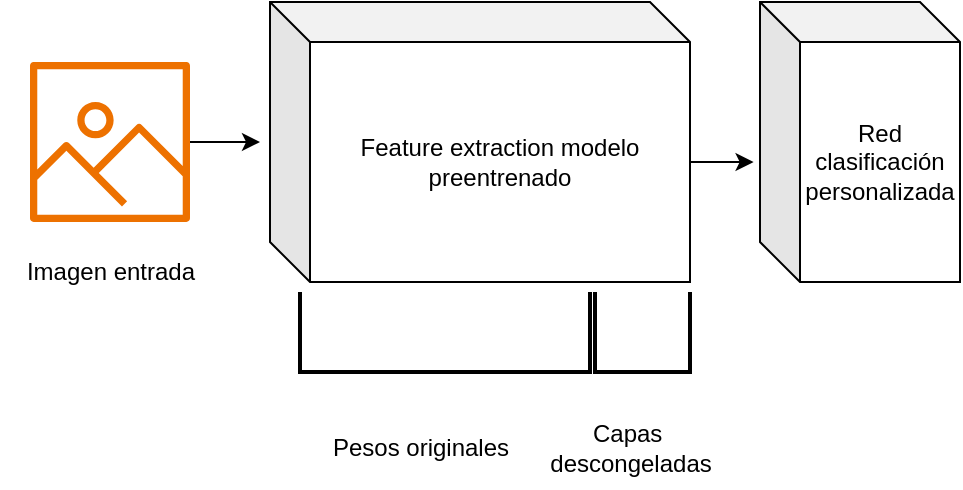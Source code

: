 <mxfile version="24.2.5" type="device">
  <diagram name="Page-1" id="m8BcWv5EsL6y6WJ2S4jR">
    <mxGraphModel dx="1195" dy="650" grid="1" gridSize="10" guides="1" tooltips="1" connect="1" arrows="1" fold="1" page="1" pageScale="1" pageWidth="827" pageHeight="1169" math="0" shadow="0">
      <root>
        <mxCell id="0" />
        <mxCell id="1" parent="0" />
        <mxCell id="tzIqL0q2C7g6MLkhlnO7-13" style="edgeStyle=orthogonalEdgeStyle;rounded=0;orthogonalLoop=1;jettySize=auto;html=1;exitX=0;exitY=0;exitDx=210;exitDy=80;exitPerimeter=0;entryX=-0.032;entryY=0.573;entryDx=0;entryDy=0;entryPerimeter=0;" edge="1" parent="1" source="tzIqL0q2C7g6MLkhlnO7-1" target="tzIqL0q2C7g6MLkhlnO7-2">
          <mxGeometry relative="1" as="geometry">
            <mxPoint x="500" y="190.2" as="targetPoint" />
          </mxGeometry>
        </mxCell>
        <mxCell id="tzIqL0q2C7g6MLkhlnO7-1" value="Feature extraction modelo preentrenado" style="shape=cube;whiteSpace=wrap;html=1;boundedLbl=1;backgroundOutline=1;darkOpacity=0.05;darkOpacity2=0.1;" vertex="1" parent="1">
          <mxGeometry x="275" y="110" width="210" height="140" as="geometry" />
        </mxCell>
        <mxCell id="tzIqL0q2C7g6MLkhlnO7-2" value="Red clasificación personalizada" style="shape=cube;whiteSpace=wrap;html=1;boundedLbl=1;backgroundOutline=1;darkOpacity=0.05;darkOpacity2=0.1;" vertex="1" parent="1">
          <mxGeometry x="520" y="110" width="100" height="140" as="geometry" />
        </mxCell>
        <mxCell id="tzIqL0q2C7g6MLkhlnO7-5" value="" style="strokeWidth=2;html=1;shape=mxgraph.flowchart.annotation_1;align=left;pointerEvents=1;rotation=-90;" vertex="1" parent="1">
          <mxGeometry x="342.5" y="202.5" width="40" height="145" as="geometry" />
        </mxCell>
        <mxCell id="tzIqL0q2C7g6MLkhlnO7-14" style="edgeStyle=orthogonalEdgeStyle;rounded=0;orthogonalLoop=1;jettySize=auto;html=1;" edge="1" parent="1" source="tzIqL0q2C7g6MLkhlnO7-6">
          <mxGeometry relative="1" as="geometry">
            <mxPoint x="270" y="180" as="targetPoint" />
          </mxGeometry>
        </mxCell>
        <mxCell id="tzIqL0q2C7g6MLkhlnO7-6" value="" style="sketch=0;outlineConnect=0;fontColor=#232F3E;gradientColor=none;fillColor=#ED7100;strokeColor=none;dashed=0;verticalLabelPosition=bottom;verticalAlign=top;align=center;html=1;fontSize=12;fontStyle=0;aspect=fixed;pointerEvents=1;shape=mxgraph.aws4.container_registry_image;" vertex="1" parent="1">
          <mxGeometry x="155" y="140" width="80" height="80" as="geometry" />
        </mxCell>
        <mxCell id="tzIqL0q2C7g6MLkhlnO7-7" value="Imagen entrada" style="text;html=1;align=center;verticalAlign=middle;resizable=0;points=[];autosize=1;strokeColor=none;fillColor=none;" vertex="1" parent="1">
          <mxGeometry x="140" y="230" width="110" height="30" as="geometry" />
        </mxCell>
        <mxCell id="tzIqL0q2C7g6MLkhlnO7-8" value="Pesos originales" style="text;html=1;align=center;verticalAlign=middle;resizable=0;points=[];autosize=1;strokeColor=none;fillColor=none;" vertex="1" parent="1">
          <mxGeometry x="295" y="318" width="110" height="30" as="geometry" />
        </mxCell>
        <mxCell id="tzIqL0q2C7g6MLkhlnO7-9" value="" style="strokeWidth=2;html=1;shape=mxgraph.flowchart.annotation_1;align=left;pointerEvents=1;rotation=-90;" vertex="1" parent="1">
          <mxGeometry x="441.25" y="251.25" width="40" height="47.5" as="geometry" />
        </mxCell>
        <mxCell id="tzIqL0q2C7g6MLkhlnO7-10" value="Capas&amp;nbsp;&lt;div&gt;descongeladas&lt;/div&gt;" style="text;html=1;align=center;verticalAlign=middle;resizable=0;points=[];autosize=1;strokeColor=none;fillColor=none;" vertex="1" parent="1">
          <mxGeometry x="405" y="313" width="100" height="40" as="geometry" />
        </mxCell>
      </root>
    </mxGraphModel>
  </diagram>
</mxfile>
